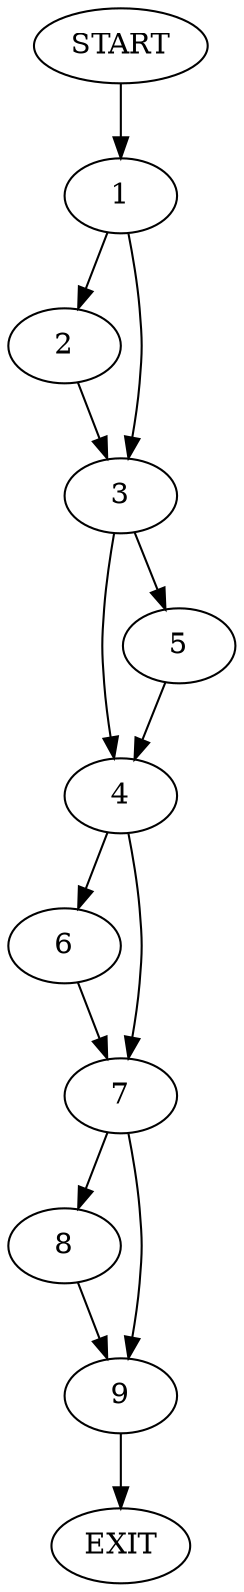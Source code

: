 digraph {
0 [label="START"]
10 [label="EXIT"]
0 -> 1
1 -> 2
1 -> 3
2 -> 3
3 -> 4
3 -> 5
4 -> 6
4 -> 7
5 -> 4
6 -> 7
7 -> 8
7 -> 9
9 -> 10
8 -> 9
}
